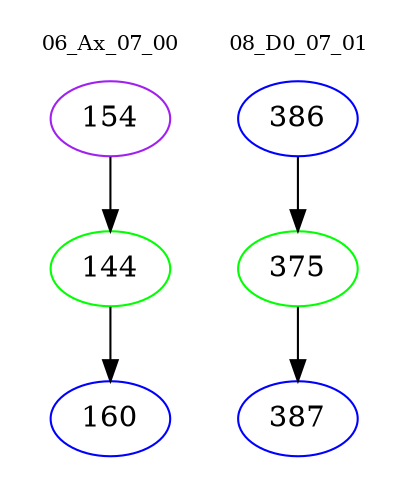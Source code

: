 digraph{
subgraph cluster_0 {
color = white
label = "06_Ax_07_00";
fontsize=10;
T0_154 [label="154", color="purple"]
T0_154 -> T0_144 [color="black"]
T0_144 [label="144", color="green"]
T0_144 -> T0_160 [color="black"]
T0_160 [label="160", color="blue"]
}
subgraph cluster_1 {
color = white
label = "08_D0_07_01";
fontsize=10;
T1_386 [label="386", color="blue"]
T1_386 -> T1_375 [color="black"]
T1_375 [label="375", color="green"]
T1_375 -> T1_387 [color="black"]
T1_387 [label="387", color="blue"]
}
}
